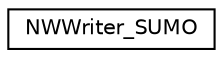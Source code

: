 digraph "Graphical Class Hierarchy"
{
  edge [fontname="Helvetica",fontsize="10",labelfontname="Helvetica",labelfontsize="10"];
  node [fontname="Helvetica",fontsize="10",shape=record];
  rankdir="LR";
  Node0 [label="NWWriter_SUMO",height=0.2,width=0.4,color="black", fillcolor="white", style="filled",URL="$d5/d20/class_n_w_writer___s_u_m_o.html",tooltip="Exporter writing networks using the SUMO format. "];
}

